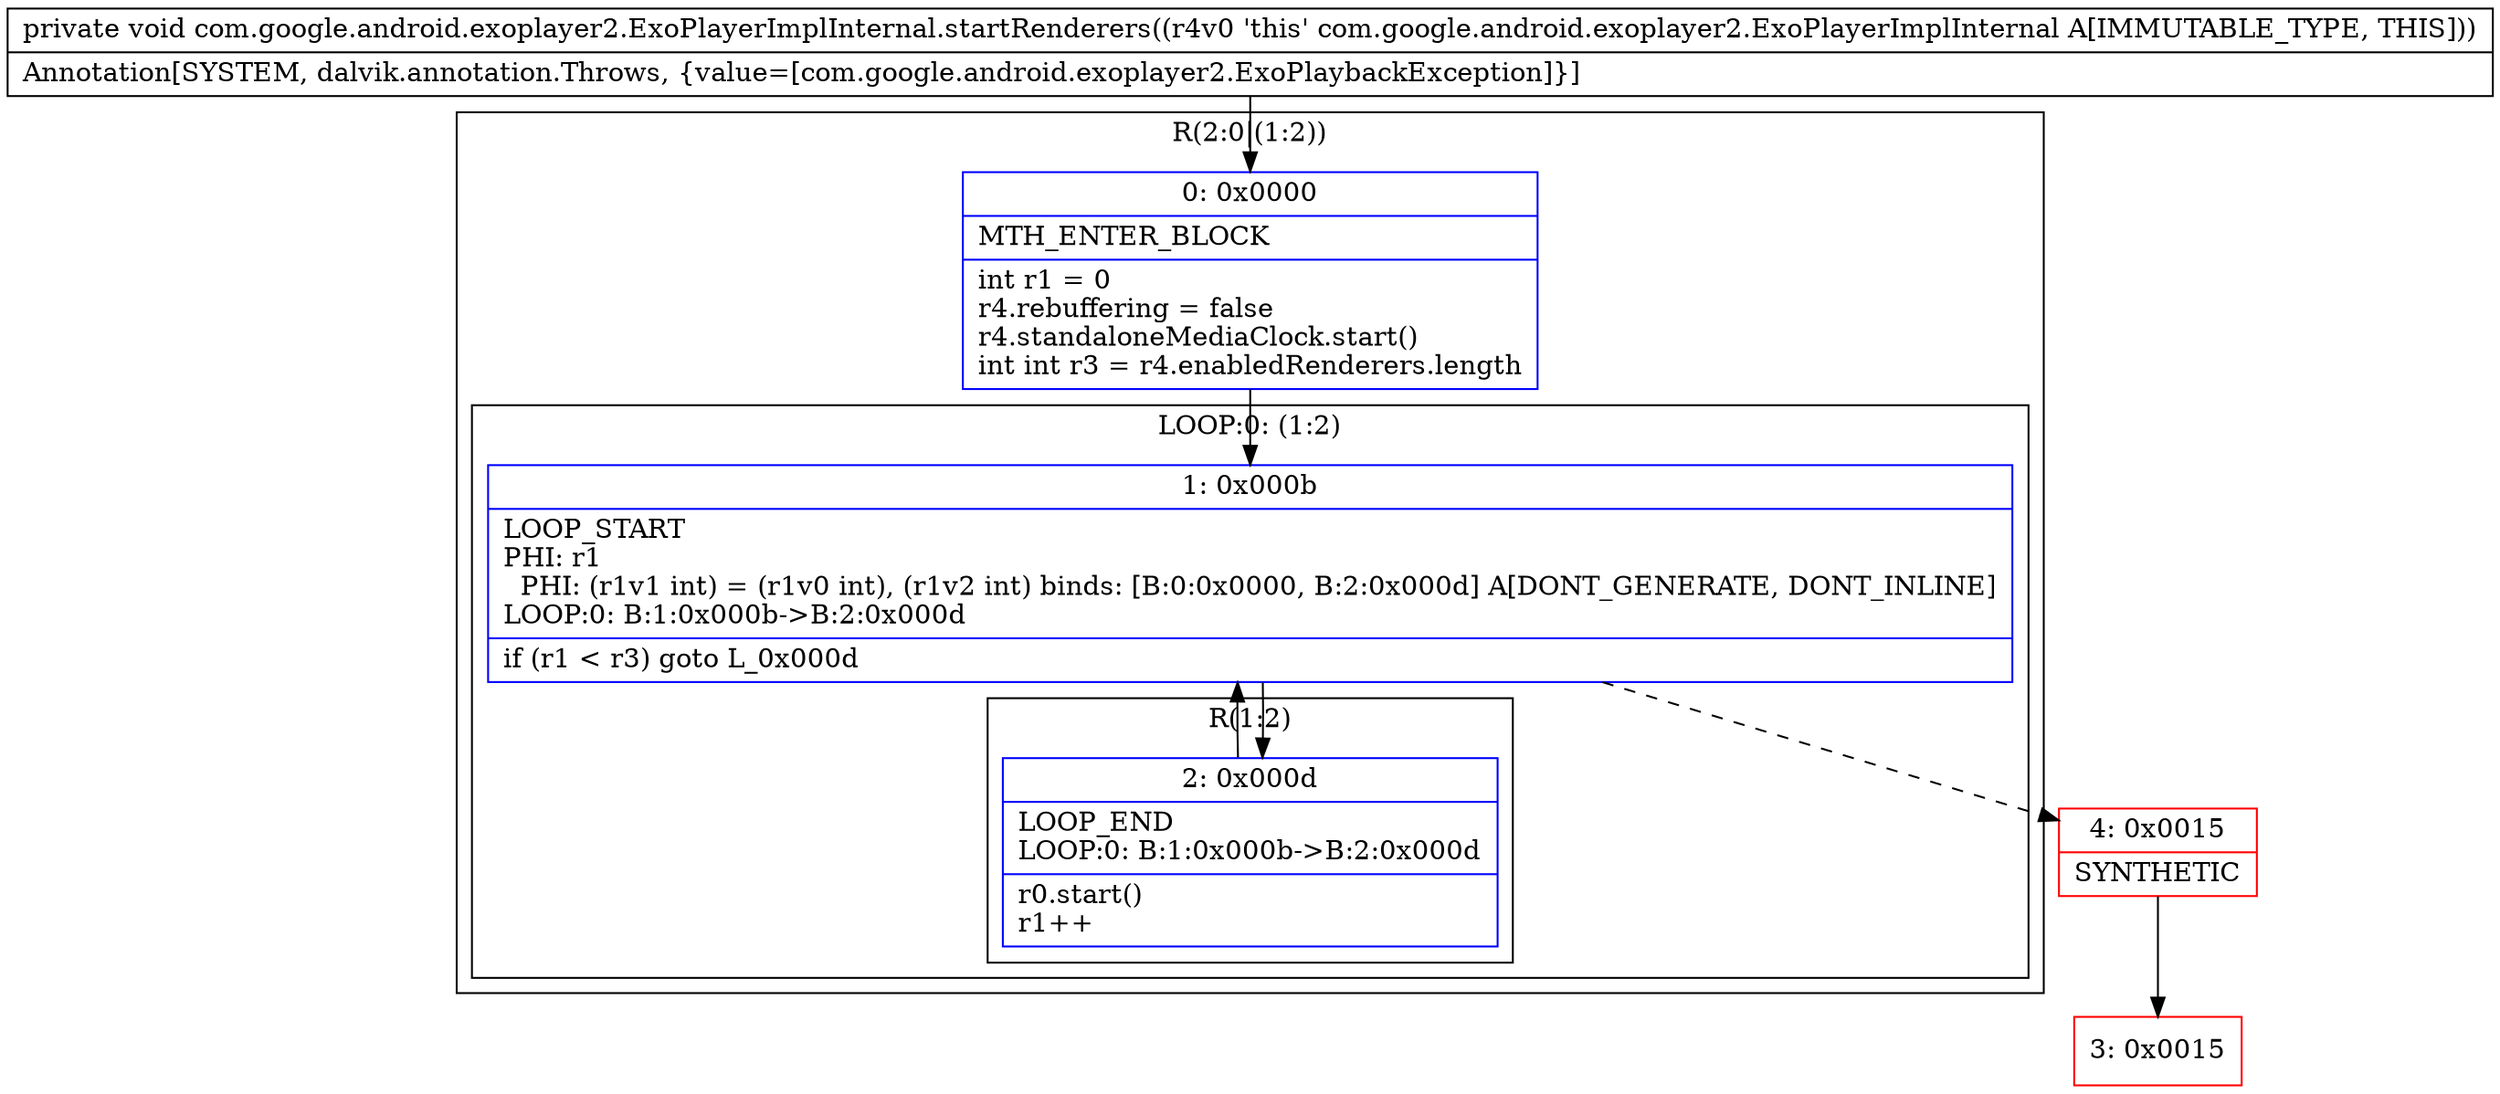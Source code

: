 digraph "CFG forcom.google.android.exoplayer2.ExoPlayerImplInternal.startRenderers()V" {
subgraph cluster_Region_156550870 {
label = "R(2:0|(1:2))";
node [shape=record,color=blue];
Node_0 [shape=record,label="{0\:\ 0x0000|MTH_ENTER_BLOCK\l|int r1 = 0\lr4.rebuffering = false\lr4.standaloneMediaClock.start()\lint int r3 = r4.enabledRenderers.length\l}"];
subgraph cluster_LoopRegion_2040928510 {
label = "LOOP:0: (1:2)";
node [shape=record,color=blue];
Node_1 [shape=record,label="{1\:\ 0x000b|LOOP_START\lPHI: r1 \l  PHI: (r1v1 int) = (r1v0 int), (r1v2 int) binds: [B:0:0x0000, B:2:0x000d] A[DONT_GENERATE, DONT_INLINE]\lLOOP:0: B:1:0x000b\-\>B:2:0x000d\l|if (r1 \< r3) goto L_0x000d\l}"];
subgraph cluster_Region_1734720159 {
label = "R(1:2)";
node [shape=record,color=blue];
Node_2 [shape=record,label="{2\:\ 0x000d|LOOP_END\lLOOP:0: B:1:0x000b\-\>B:2:0x000d\l|r0.start()\lr1++\l}"];
}
}
}
Node_3 [shape=record,color=red,label="{3\:\ 0x0015}"];
Node_4 [shape=record,color=red,label="{4\:\ 0x0015|SYNTHETIC\l}"];
MethodNode[shape=record,label="{private void com.google.android.exoplayer2.ExoPlayerImplInternal.startRenderers((r4v0 'this' com.google.android.exoplayer2.ExoPlayerImplInternal A[IMMUTABLE_TYPE, THIS]))  | Annotation[SYSTEM, dalvik.annotation.Throws, \{value=[com.google.android.exoplayer2.ExoPlaybackException]\}]\l}"];
MethodNode -> Node_0;
Node_0 -> Node_1;
Node_1 -> Node_2;
Node_1 -> Node_4[style=dashed];
Node_2 -> Node_1;
Node_4 -> Node_3;
}

